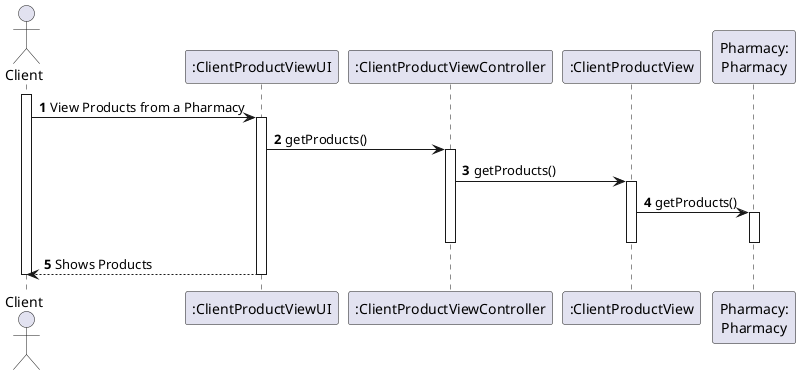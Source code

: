 @startuml
autonumber

actor "Client" as CLN
participant ":ClientProductViewUI" as UI
participant ":ClientProductViewController" as CTRL
participant ":ClientProductView" as CPV
participant "Pharmacy:\nPharmacy" as Pharmacy

activate CLN
CLN -> UI : View Products from a Pharmacy
activate UI
UI -> CTRL : getProducts()
activate CTRL
CTRL -> CPV: getProducts()
activate CPV
CPV -> Pharmacy : getProducts()
activate Pharmacy
deactivate Pharmacy
deactivate CPV
deactivate CTRL
UI --> CLN : Shows Products
deactivate UI
deactivate CLN
@enduml
@enduml
